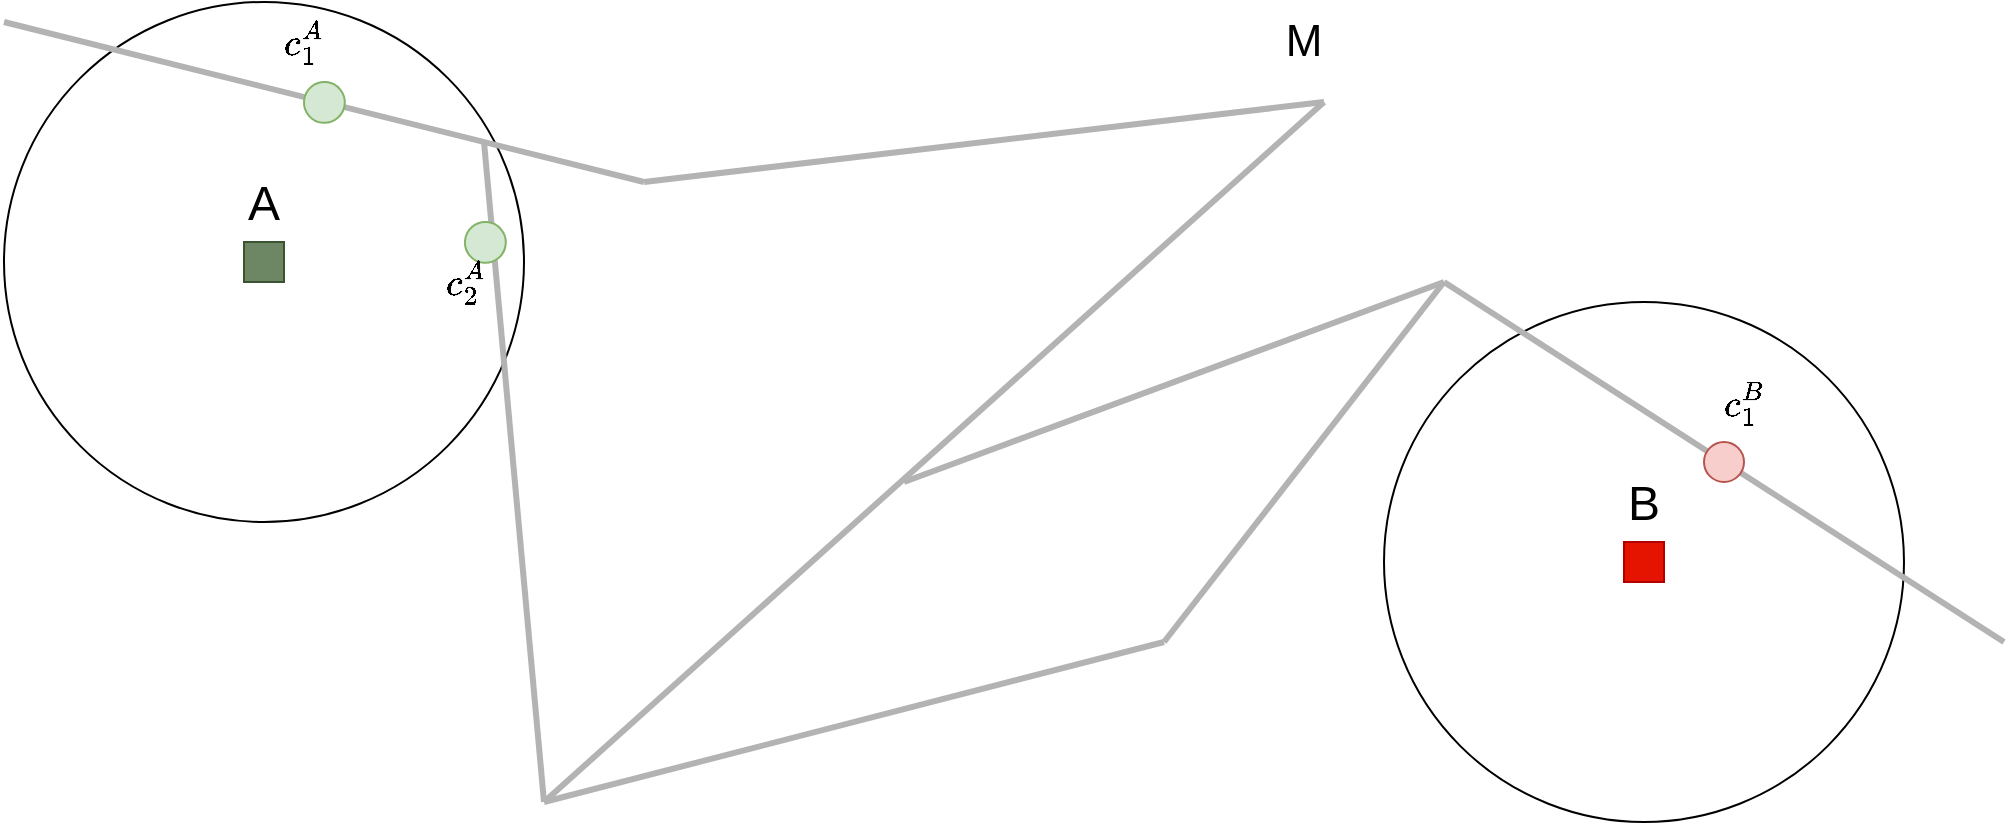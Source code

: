 <?xml version="1.0"?>
<mxfile version="13.4.8" pages="3">
  <diagram name="Candidate-search" id="b33cb84f-bf7a-9ccf-f142-242d16432e5d">
    <mxGraphModel dx="2" dy="1" grid="1" gridSize="10" guides="1" tooltips="1" connect="1" arrows="1" fold="1" page="1" pageScale="1.5" pageWidth="1169" pageHeight="826" background="#ffffff" math="1" shadow="0">
      <root>
        <mxCell id="0" style=";html=1;"/>
        <mxCell id="1" style=";html=1;" parent="0"/>
        <mxCell id="QKl0FdShNXnXOFpWQBXe-34" value="" style="ellipse;whiteSpace=wrap;html=1;aspect=fixed;fillColor=none;" parent="1" vertex="1">
          <mxGeometry x="850" y="300" width="260" height="260" as="geometry"/>
        </mxCell>
        <mxCell id="QKl0FdShNXnXOFpWQBXe-28" value="" style="ellipse;whiteSpace=wrap;html=1;aspect=fixed;fillColor=none;" parent="1" vertex="1">
          <mxGeometry x="160" y="150" width="260" height="260" as="geometry"/>
        </mxCell>
        <mxCell id="QKl0FdShNXnXOFpWQBXe-10" value="A&lt;br&gt;&lt;div&gt;&lt;br&gt;&lt;/div&gt;&lt;div&gt;&lt;br&gt;&lt;/div&gt;" style="whiteSpace=wrap;html=1;rounded=0;shadow=0;strokeWidth=1;fillColor=#6d8764;fontSize=24;align=right;strokeColor=#3A5431;" parent="1" vertex="1">
          <mxGeometry x="280" y="270" width="20" height="20" as="geometry"/>
        </mxCell>
        <mxCell id="QKl0FdShNXnXOFpWQBXe-11" value="B&lt;br&gt;&lt;br&gt;&lt;div&gt;&lt;br&gt;&lt;/div&gt;" style="whiteSpace=wrap;html=1;rounded=0;shadow=0;strokeWidth=1;fillColor=#e51400;fontSize=24;align=right;strokeColor=#B20000;" parent="1" vertex="1">
          <mxGeometry x="970" y="420" width="20" height="20" as="geometry"/>
        </mxCell>
        <mxCell id="QKl0FdShNXnXOFpWQBXe-12" value="" style="endArrow=none;html=1;strokeWidth=3;fillColor=#76608a;strokeColor=#B3B3B3;" parent="1" edge="1">
          <mxGeometry width="50" height="50" relative="1" as="geometry">
            <mxPoint x="740" y="470" as="sourcePoint"/>
            <mxPoint x="880" y="290" as="targetPoint"/>
          </mxGeometry>
        </mxCell>
        <mxCell id="QKl0FdShNXnXOFpWQBXe-13" value="" style="endArrow=none;html=1;strokeWidth=3;fillColor=#76608a;strokeColor=#B3B3B3;" parent="1" edge="1">
          <mxGeometry width="50" height="50" relative="1" as="geometry">
            <mxPoint x="740" y="470" as="sourcePoint"/>
            <mxPoint x="430" y="550" as="targetPoint"/>
          </mxGeometry>
        </mxCell>
        <mxCell id="QKl0FdShNXnXOFpWQBXe-14" value="" style="endArrow=none;html=1;strokeWidth=3;fillColor=#76608a;strokeColor=#B3B3B3;" parent="1" edge="1">
          <mxGeometry width="50" height="50" relative="1" as="geometry">
            <mxPoint x="880" y="290" as="sourcePoint"/>
            <mxPoint x="1160" y="470" as="targetPoint"/>
          </mxGeometry>
        </mxCell>
        <mxCell id="QKl0FdShNXnXOFpWQBXe-15" value="" style="endArrow=none;html=1;strokeWidth=3;fillColor=#76608a;strokeColor=#B3B3B3;" parent="1" edge="1">
          <mxGeometry width="50" height="50" relative="1" as="geometry">
            <mxPoint x="610" y="390" as="sourcePoint"/>
            <mxPoint x="880" y="290" as="targetPoint"/>
          </mxGeometry>
        </mxCell>
        <mxCell id="QKl0FdShNXnXOFpWQBXe-16" value="" style="endArrow=none;html=1;strokeWidth=3;fillColor=#76608a;strokeColor=#B3B3B3;" parent="1" edge="1">
          <mxGeometry width="50" height="50" relative="1" as="geometry">
            <mxPoint x="430" y="550" as="sourcePoint"/>
            <mxPoint x="820" y="200" as="targetPoint"/>
          </mxGeometry>
        </mxCell>
        <mxCell id="QKl0FdShNXnXOFpWQBXe-17" value="" style="endArrow=none;html=1;strokeWidth=3;fillColor=#76608a;strokeColor=#B3B3B3;" parent="1" edge="1">
          <mxGeometry width="50" height="50" relative="1" as="geometry">
            <mxPoint x="430" y="550" as="sourcePoint"/>
            <mxPoint x="400" y="220" as="targetPoint"/>
          </mxGeometry>
        </mxCell>
        <mxCell id="QKl0FdShNXnXOFpWQBXe-18" value="" style="endArrow=none;html=1;strokeWidth=3;fillColor=#76608a;strokeColor=#B3B3B3;" parent="1" edge="1">
          <mxGeometry width="50" height="50" relative="1" as="geometry">
            <mxPoint x="820" y="200" as="sourcePoint"/>
            <mxPoint x="480" y="240" as="targetPoint"/>
          </mxGeometry>
        </mxCell>
        <mxCell id="QKl0FdShNXnXOFpWQBXe-19" value="" style="endArrow=none;html=1;strokeWidth=3;fillColor=#76608a;strokeColor=#B3B3B3;" parent="1" edge="1">
          <mxGeometry width="50" height="50" relative="1" as="geometry">
            <mxPoint x="480" y="240" as="sourcePoint"/>
            <mxPoint x="160" y="160" as="targetPoint"/>
          </mxGeometry>
        </mxCell>
        <mxCell id="QKl0FdShNXnXOFpWQBXe-21" value="" style="ellipse;whiteSpace=wrap;html=1;aspect=fixed;fillColor=#d5e8d4;strokeColor=#82b366;rotation=5;" parent="1" vertex="1">
          <mxGeometry x="390.47" y="260" width="20.42" height="20.42" as="geometry"/>
        </mxCell>
        <mxCell id="QKl0FdShNXnXOFpWQBXe-33" value="" style="ellipse;whiteSpace=wrap;html=1;aspect=fixed;fillColor=#d5e8d4;strokeColor=#82b366;rotation=5;" parent="1" vertex="1">
          <mxGeometry x="310" y="190" width="20.42" height="20.42" as="geometry"/>
        </mxCell>
        <mxCell id="QKl0FdShNXnXOFpWQBXe-35" value="" style="ellipse;whiteSpace=wrap;html=1;aspect=fixed;fillColor=#f8cecc;strokeColor=#b85450;" parent="1" vertex="1">
          <mxGeometry x="1010" y="370" width="20" height="20" as="geometry"/>
        </mxCell>
        <mxCell id="QKl0FdShNXnXOFpWQBXe-36" value="&lt;font style=&quot;font-size: 22px&quot;&gt;M&lt;/font&gt;" style="text;html=1;strokeColor=none;fillColor=none;align=center;verticalAlign=middle;whiteSpace=wrap;rounded=0;" parent="1" vertex="1">
          <mxGeometry x="790" y="160" width="40" height="20" as="geometry"/>
        </mxCell>
        <mxCell id="QKl0FdShNXnXOFpWQBXe-40" value="&lt;div&gt;&lt;font style=&quot;font-size: 16px&quot;&gt;`c_1^A`&lt;/font&gt;&lt;/div&gt;" style="text;html=1;strokeColor=none;fillColor=none;align=center;verticalAlign=middle;whiteSpace=wrap;rounded=0;fontColor=#000000;" parent="1" vertex="1">
          <mxGeometry x="290.42" y="160" width="40" height="20" as="geometry"/>
        </mxCell>
        <mxCell id="QKl0FdShNXnXOFpWQBXe-41" value="&lt;font style=&quot;font-size: 16px&quot;&gt;`c_2^A`&lt;/font&gt;" style="text;html=1;strokeColor=none;fillColor=none;align=center;verticalAlign=middle;whiteSpace=wrap;rounded=0;fontColor=#000000;" parent="1" vertex="1">
          <mxGeometry x="370.89" y="280.42" width="40" height="20" as="geometry"/>
        </mxCell>
        <mxCell id="QKl0FdShNXnXOFpWQBXe-44" style="edgeStyle=orthogonalEdgeStyle;rounded=0;orthogonalLoop=1;jettySize=auto;html=1;exitX=0.5;exitY=1;exitDx=0;exitDy=0;strokeColor=#B3B3B3;strokeWidth=3;fontColor=#000000;" parent="1" source="QKl0FdShNXnXOFpWQBXe-40" target="QKl0FdShNXnXOFpWQBXe-40" edge="1">
          <mxGeometry relative="1" as="geometry"/>
        </mxCell>
        <mxCell id="fOxBPszkPiY5v40vyihe-6" value="&lt;div&gt;&lt;font style=&quot;font-size: 16px&quot;&gt;`c_1^B`&lt;/font&gt;&lt;/div&gt;" style="text;html=1;strokeColor=none;fillColor=none;align=center;verticalAlign=middle;whiteSpace=wrap;rounded=0;fontColor=#000000;" parent="1" vertex="1">
          <mxGeometry x="1010" y="340.0" width="40" height="20" as="geometry"/>
        </mxCell>
      </root>
    </mxGraphModel>
  </diagram>
</mxfile>
